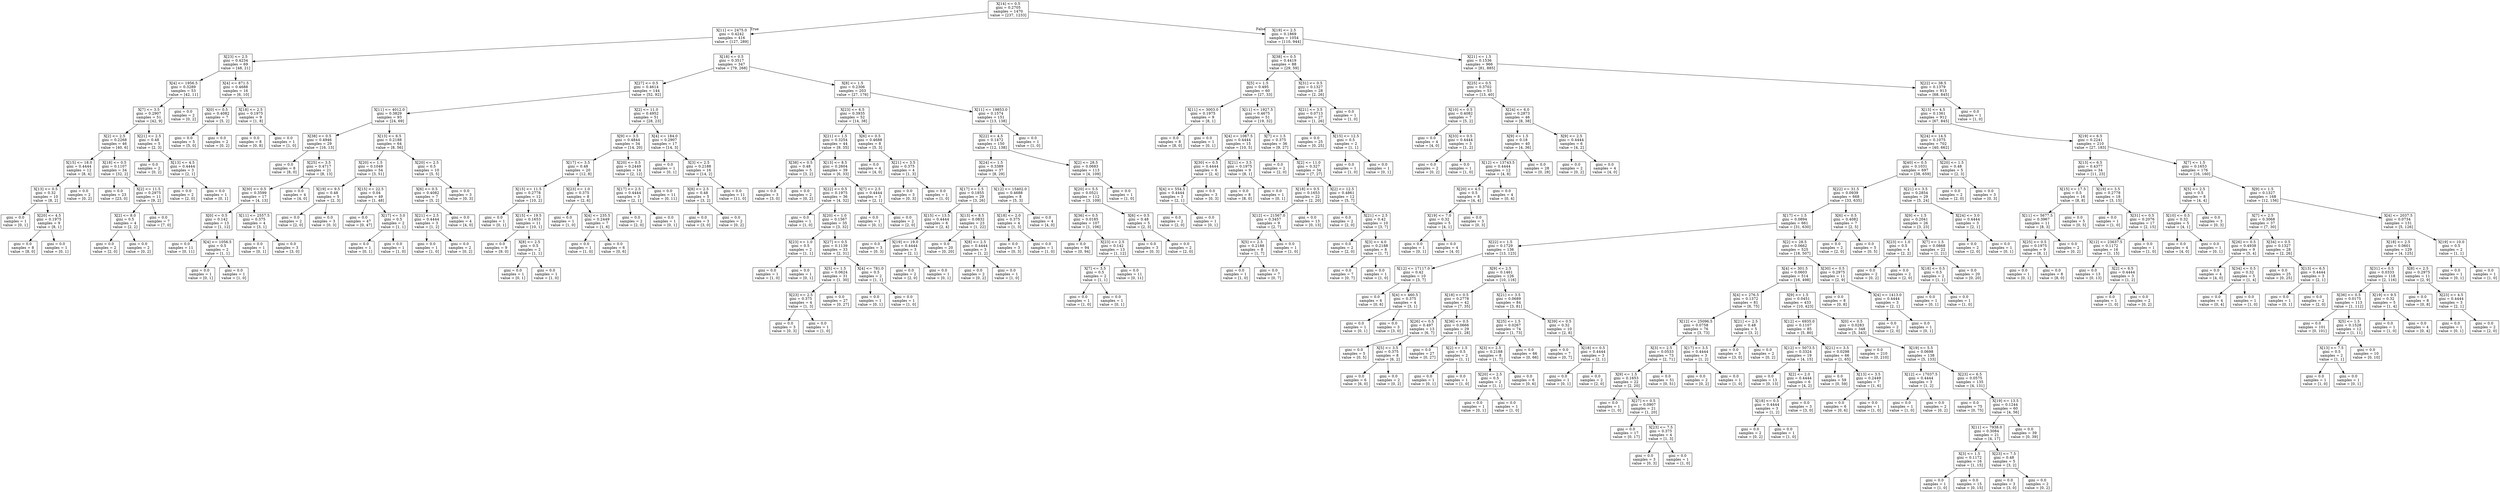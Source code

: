 digraph Tree {
node [shape=box] ;
0 [label="X[14] <= 0.5\ngini = 0.2705\nsamples = 1470\nvalue = [237, 1233]"] ;
1 [label="X[11] <= 2475.0\ngini = 0.4242\nsamples = 416\nvalue = [127, 289]"] ;
0 -> 1 [labeldistance=2.5, labelangle=45, headlabel="True"] ;
2 [label="X[23] <= 2.5\ngini = 0.4234\nsamples = 69\nvalue = [48, 21]"] ;
1 -> 2 ;
3 [label="X[4] <= 1956.5\ngini = 0.3289\nsamples = 53\nvalue = [42, 11]"] ;
2 -> 3 ;
4 [label="X[7] <= 3.5\ngini = 0.2907\nsamples = 51\nvalue = [42, 9]"] ;
3 -> 4 ;
5 [label="X[2] <= 2.5\ngini = 0.2268\nsamples = 46\nvalue = [40, 6]"] ;
4 -> 5 ;
6 [label="X[15] <= 18.0\ngini = 0.4444\nsamples = 12\nvalue = [8, 4]"] ;
5 -> 6 ;
7 [label="X[13] <= 0.5\ngini = 0.32\nsamples = 10\nvalue = [8, 2]"] ;
6 -> 7 ;
8 [label="gini = 0.0\nsamples = 1\nvalue = [0, 1]"] ;
7 -> 8 ;
9 [label="X[20] <= 4.5\ngini = 0.1975\nsamples = 9\nvalue = [8, 1]"] ;
7 -> 9 ;
10 [label="gini = 0.0\nsamples = 8\nvalue = [8, 0]"] ;
9 -> 10 ;
11 [label="gini = 0.0\nsamples = 1\nvalue = [0, 1]"] ;
9 -> 11 ;
12 [label="gini = 0.0\nsamples = 2\nvalue = [0, 2]"] ;
6 -> 12 ;
13 [label="X[18] <= 0.5\ngini = 0.1107\nsamples = 34\nvalue = [32, 2]"] ;
5 -> 13 ;
14 [label="gini = 0.0\nsamples = 23\nvalue = [23, 0]"] ;
13 -> 14 ;
15 [label="X[2] <= 11.5\ngini = 0.2975\nsamples = 11\nvalue = [9, 2]"] ;
13 -> 15 ;
16 [label="X[2] <= 8.0\ngini = 0.5\nsamples = 4\nvalue = [2, 2]"] ;
15 -> 16 ;
17 [label="gini = 0.0\nsamples = 2\nvalue = [2, 0]"] ;
16 -> 17 ;
18 [label="gini = 0.0\nsamples = 2\nvalue = [0, 2]"] ;
16 -> 18 ;
19 [label="gini = 0.0\nsamples = 7\nvalue = [7, 0]"] ;
15 -> 19 ;
20 [label="X[21] <= 2.5\ngini = 0.48\nsamples = 5\nvalue = [2, 3]"] ;
4 -> 20 ;
21 [label="gini = 0.0\nsamples = 2\nvalue = [0, 2]"] ;
20 -> 21 ;
22 [label="X[13] <= 4.5\ngini = 0.4444\nsamples = 3\nvalue = [2, 1]"] ;
20 -> 22 ;
23 [label="gini = 0.0\nsamples = 2\nvalue = [2, 0]"] ;
22 -> 23 ;
24 [label="gini = 0.0\nsamples = 1\nvalue = [0, 1]"] ;
22 -> 24 ;
25 [label="gini = 0.0\nsamples = 2\nvalue = [0, 2]"] ;
3 -> 25 ;
26 [label="X[4] <= 871.5\ngini = 0.4688\nsamples = 16\nvalue = [6, 10]"] ;
2 -> 26 ;
27 [label="X[0] <= 0.5\ngini = 0.4082\nsamples = 7\nvalue = [5, 2]"] ;
26 -> 27 ;
28 [label="gini = 0.0\nsamples = 5\nvalue = [5, 0]"] ;
27 -> 28 ;
29 [label="gini = 0.0\nsamples = 2\nvalue = [0, 2]"] ;
27 -> 29 ;
30 [label="X[18] <= 2.5\ngini = 0.1975\nsamples = 9\nvalue = [1, 8]"] ;
26 -> 30 ;
31 [label="gini = 0.0\nsamples = 8\nvalue = [0, 8]"] ;
30 -> 31 ;
32 [label="gini = 0.0\nsamples = 1\nvalue = [1, 0]"] ;
30 -> 32 ;
33 [label="X[18] <= 0.5\ngini = 0.3517\nsamples = 347\nvalue = [79, 268]"] ;
1 -> 33 ;
34 [label="X[27] <= 0.5\ngini = 0.4614\nsamples = 144\nvalue = [52, 92]"] ;
33 -> 34 ;
35 [label="X[11] <= 4012.0\ngini = 0.3829\nsamples = 93\nvalue = [24, 69]"] ;
34 -> 35 ;
36 [label="X[38] <= 0.5\ngini = 0.4946\nsamples = 29\nvalue = [16, 13]"] ;
35 -> 36 ;
37 [label="gini = 0.0\nsamples = 8\nvalue = [8, 0]"] ;
36 -> 37 ;
38 [label="X[25] <= 3.5\ngini = 0.4717\nsamples = 21\nvalue = [8, 13]"] ;
36 -> 38 ;
39 [label="X[30] <= 0.5\ngini = 0.3599\nsamples = 17\nvalue = [4, 13]"] ;
38 -> 39 ;
40 [label="X[0] <= 0.5\ngini = 0.142\nsamples = 13\nvalue = [1, 12]"] ;
39 -> 40 ;
41 [label="gini = 0.0\nsamples = 11\nvalue = [0, 11]"] ;
40 -> 41 ;
42 [label="X[4] <= 1056.5\ngini = 0.5\nsamples = 2\nvalue = [1, 1]"] ;
40 -> 42 ;
43 [label="gini = 0.0\nsamples = 1\nvalue = [0, 1]"] ;
42 -> 43 ;
44 [label="gini = 0.0\nsamples = 1\nvalue = [1, 0]"] ;
42 -> 44 ;
45 [label="X[11] <= 2557.5\ngini = 0.375\nsamples = 4\nvalue = [3, 1]"] ;
39 -> 45 ;
46 [label="gini = 0.0\nsamples = 1\nvalue = [0, 1]"] ;
45 -> 46 ;
47 [label="gini = 0.0\nsamples = 3\nvalue = [3, 0]"] ;
45 -> 47 ;
48 [label="gini = 0.0\nsamples = 4\nvalue = [4, 0]"] ;
38 -> 48 ;
49 [label="X[13] <= 6.5\ngini = 0.2188\nsamples = 64\nvalue = [8, 56]"] ;
35 -> 49 ;
50 [label="X[20] <= 1.5\ngini = 0.1049\nsamples = 54\nvalue = [3, 51]"] ;
49 -> 50 ;
51 [label="X[19] <= 9.5\ngini = 0.48\nsamples = 5\nvalue = [2, 3]"] ;
50 -> 51 ;
52 [label="gini = 0.0\nsamples = 2\nvalue = [2, 0]"] ;
51 -> 52 ;
53 [label="gini = 0.0\nsamples = 3\nvalue = [0, 3]"] ;
51 -> 53 ;
54 [label="X[15] <= 22.5\ngini = 0.04\nsamples = 49\nvalue = [1, 48]"] ;
50 -> 54 ;
55 [label="gini = 0.0\nsamples = 47\nvalue = [0, 47]"] ;
54 -> 55 ;
56 [label="X[17] <= 3.0\ngini = 0.5\nsamples = 2\nvalue = [1, 1]"] ;
54 -> 56 ;
57 [label="gini = 0.0\nsamples = 1\nvalue = [0, 1]"] ;
56 -> 57 ;
58 [label="gini = 0.0\nsamples = 1\nvalue = [1, 0]"] ;
56 -> 58 ;
59 [label="X[20] <= 2.5\ngini = 0.5\nsamples = 10\nvalue = [5, 5]"] ;
49 -> 59 ;
60 [label="X[6] <= 0.5\ngini = 0.4082\nsamples = 7\nvalue = [5, 2]"] ;
59 -> 60 ;
61 [label="X[21] <= 2.5\ngini = 0.4444\nsamples = 3\nvalue = [1, 2]"] ;
60 -> 61 ;
62 [label="gini = 0.0\nsamples = 1\nvalue = [1, 0]"] ;
61 -> 62 ;
63 [label="gini = 0.0\nsamples = 2\nvalue = [0, 2]"] ;
61 -> 63 ;
64 [label="gini = 0.0\nsamples = 4\nvalue = [4, 0]"] ;
60 -> 64 ;
65 [label="gini = 0.0\nsamples = 3\nvalue = [0, 3]"] ;
59 -> 65 ;
66 [label="X[2] <= 11.0\ngini = 0.4952\nsamples = 51\nvalue = [28, 23]"] ;
34 -> 66 ;
67 [label="X[9] <= 3.5\ngini = 0.4844\nsamples = 34\nvalue = [14, 20]"] ;
66 -> 67 ;
68 [label="X[17] <= 3.5\ngini = 0.48\nsamples = 20\nvalue = [12, 8]"] ;
67 -> 68 ;
69 [label="X[15] <= 11.5\ngini = 0.2778\nsamples = 12\nvalue = [10, 2]"] ;
68 -> 69 ;
70 [label="gini = 0.0\nsamples = 1\nvalue = [0, 1]"] ;
69 -> 70 ;
71 [label="X[15] <= 19.5\ngini = 0.1653\nsamples = 11\nvalue = [10, 1]"] ;
69 -> 71 ;
72 [label="gini = 0.0\nsamples = 9\nvalue = [9, 0]"] ;
71 -> 72 ;
73 [label="X[8] <= 2.5\ngini = 0.5\nsamples = 2\nvalue = [1, 1]"] ;
71 -> 73 ;
74 [label="gini = 0.0\nsamples = 1\nvalue = [0, 1]"] ;
73 -> 74 ;
75 [label="gini = 0.0\nsamples = 1\nvalue = [1, 0]"] ;
73 -> 75 ;
76 [label="X[23] <= 1.0\ngini = 0.375\nsamples = 8\nvalue = [2, 6]"] ;
68 -> 76 ;
77 [label="gini = 0.0\nsamples = 1\nvalue = [1, 0]"] ;
76 -> 77 ;
78 [label="X[4] <= 235.5\ngini = 0.2449\nsamples = 7\nvalue = [1, 6]"] ;
76 -> 78 ;
79 [label="gini = 0.0\nsamples = 1\nvalue = [1, 0]"] ;
78 -> 79 ;
80 [label="gini = 0.0\nsamples = 6\nvalue = [0, 6]"] ;
78 -> 80 ;
81 [label="X[20] <= 0.5\ngini = 0.2449\nsamples = 14\nvalue = [2, 12]"] ;
67 -> 81 ;
82 [label="X[17] <= 2.5\ngini = 0.4444\nsamples = 3\nvalue = [2, 1]"] ;
81 -> 82 ;
83 [label="gini = 0.0\nsamples = 2\nvalue = [2, 0]"] ;
82 -> 83 ;
84 [label="gini = 0.0\nsamples = 1\nvalue = [0, 1]"] ;
82 -> 84 ;
85 [label="gini = 0.0\nsamples = 11\nvalue = [0, 11]"] ;
81 -> 85 ;
86 [label="X[4] <= 184.0\ngini = 0.2907\nsamples = 17\nvalue = [14, 3]"] ;
66 -> 86 ;
87 [label="gini = 0.0\nsamples = 1\nvalue = [0, 1]"] ;
86 -> 87 ;
88 [label="X[3] <= 2.5\ngini = 0.2188\nsamples = 16\nvalue = [14, 2]"] ;
86 -> 88 ;
89 [label="X[8] <= 2.5\ngini = 0.48\nsamples = 5\nvalue = [3, 2]"] ;
88 -> 89 ;
90 [label="gini = 0.0\nsamples = 3\nvalue = [3, 0]"] ;
89 -> 90 ;
91 [label="gini = 0.0\nsamples = 2\nvalue = [0, 2]"] ;
89 -> 91 ;
92 [label="gini = 0.0\nsamples = 11\nvalue = [11, 0]"] ;
88 -> 92 ;
93 [label="X[8] <= 1.5\ngini = 0.2306\nsamples = 203\nvalue = [27, 176]"] ;
33 -> 93 ;
94 [label="X[23] <= 6.5\ngini = 0.3935\nsamples = 52\nvalue = [14, 38]"] ;
93 -> 94 ;
95 [label="X[21] <= 1.5\ngini = 0.3254\nsamples = 44\nvalue = [9, 35]"] ;
94 -> 95 ;
96 [label="X[38] <= 0.5\ngini = 0.48\nsamples = 5\nvalue = [3, 2]"] ;
95 -> 96 ;
97 [label="gini = 0.0\nsamples = 3\nvalue = [3, 0]"] ;
96 -> 97 ;
98 [label="gini = 0.0\nsamples = 2\nvalue = [0, 2]"] ;
96 -> 98 ;
99 [label="X[13] <= 8.5\ngini = 0.2604\nsamples = 39\nvalue = [6, 33]"] ;
95 -> 99 ;
100 [label="X[22] <= 0.5\ngini = 0.1975\nsamples = 36\nvalue = [4, 32]"] ;
99 -> 100 ;
101 [label="gini = 0.0\nsamples = 1\nvalue = [1, 0]"] ;
100 -> 101 ;
102 [label="X[20] <= 1.0\ngini = 0.1567\nsamples = 35\nvalue = [3, 32]"] ;
100 -> 102 ;
103 [label="X[23] <= 1.0\ngini = 0.5\nsamples = 2\nvalue = [1, 1]"] ;
102 -> 103 ;
104 [label="gini = 0.0\nsamples = 1\nvalue = [1, 0]"] ;
103 -> 104 ;
105 [label="gini = 0.0\nsamples = 1\nvalue = [0, 1]"] ;
103 -> 105 ;
106 [label="X[27] <= 0.5\ngini = 0.1139\nsamples = 33\nvalue = [2, 31]"] ;
102 -> 106 ;
107 [label="X[5] <= 1.5\ngini = 0.0624\nsamples = 31\nvalue = [1, 30]"] ;
106 -> 107 ;
108 [label="X[23] <= 2.5\ngini = 0.375\nsamples = 4\nvalue = [1, 3]"] ;
107 -> 108 ;
109 [label="gini = 0.0\nsamples = 3\nvalue = [0, 3]"] ;
108 -> 109 ;
110 [label="gini = 0.0\nsamples = 1\nvalue = [1, 0]"] ;
108 -> 110 ;
111 [label="gini = 0.0\nsamples = 27\nvalue = [0, 27]"] ;
107 -> 111 ;
112 [label="X[4] <= 781.0\ngini = 0.5\nsamples = 2\nvalue = [1, 1]"] ;
106 -> 112 ;
113 [label="gini = 0.0\nsamples = 1\nvalue = [0, 1]"] ;
112 -> 113 ;
114 [label="gini = 0.0\nsamples = 1\nvalue = [1, 0]"] ;
112 -> 114 ;
115 [label="X[7] <= 2.5\ngini = 0.4444\nsamples = 3\nvalue = [2, 1]"] ;
99 -> 115 ;
116 [label="gini = 0.0\nsamples = 1\nvalue = [0, 1]"] ;
115 -> 116 ;
117 [label="gini = 0.0\nsamples = 2\nvalue = [2, 0]"] ;
115 -> 117 ;
118 [label="X[6] <= 0.5\ngini = 0.4688\nsamples = 8\nvalue = [5, 3]"] ;
94 -> 118 ;
119 [label="gini = 0.0\nsamples = 4\nvalue = [4, 0]"] ;
118 -> 119 ;
120 [label="X[21] <= 3.5\ngini = 0.375\nsamples = 4\nvalue = [1, 3]"] ;
118 -> 120 ;
121 [label="gini = 0.0\nsamples = 3\nvalue = [0, 3]"] ;
120 -> 121 ;
122 [label="gini = 0.0\nsamples = 1\nvalue = [1, 0]"] ;
120 -> 122 ;
123 [label="X[11] <= 19853.0\ngini = 0.1574\nsamples = 151\nvalue = [13, 138]"] ;
93 -> 123 ;
124 [label="X[22] <= 4.5\ngini = 0.1472\nsamples = 150\nvalue = [12, 138]"] ;
123 -> 124 ;
125 [label="X[24] <= 1.5\ngini = 0.3389\nsamples = 37\nvalue = [8, 29]"] ;
124 -> 125 ;
126 [label="X[17] <= 1.5\ngini = 0.1855\nsamples = 29\nvalue = [3, 26]"] ;
125 -> 126 ;
127 [label="X[15] <= 13.5\ngini = 0.4444\nsamples = 6\nvalue = [2, 4]"] ;
126 -> 127 ;
128 [label="gini = 0.0\nsamples = 3\nvalue = [0, 3]"] ;
127 -> 128 ;
129 [label="X[19] <= 19.0\ngini = 0.4444\nsamples = 3\nvalue = [2, 1]"] ;
127 -> 129 ;
130 [label="gini = 0.0\nsamples = 2\nvalue = [2, 0]"] ;
129 -> 130 ;
131 [label="gini = 0.0\nsamples = 1\nvalue = [0, 1]"] ;
129 -> 131 ;
132 [label="X[13] <= 8.5\ngini = 0.0832\nsamples = 23\nvalue = [1, 22]"] ;
126 -> 132 ;
133 [label="gini = 0.0\nsamples = 20\nvalue = [0, 20]"] ;
132 -> 133 ;
134 [label="X[8] <= 2.5\ngini = 0.4444\nsamples = 3\nvalue = [1, 2]"] ;
132 -> 134 ;
135 [label="gini = 0.0\nsamples = 2\nvalue = [0, 2]"] ;
134 -> 135 ;
136 [label="gini = 0.0\nsamples = 1\nvalue = [1, 0]"] ;
134 -> 136 ;
137 [label="X[12] <= 15402.0\ngini = 0.4688\nsamples = 8\nvalue = [5, 3]"] ;
125 -> 137 ;
138 [label="X[18] <= 2.0\ngini = 0.375\nsamples = 4\nvalue = [1, 3]"] ;
137 -> 138 ;
139 [label="gini = 0.0\nsamples = 3\nvalue = [0, 3]"] ;
138 -> 139 ;
140 [label="gini = 0.0\nsamples = 1\nvalue = [1, 0]"] ;
138 -> 140 ;
141 [label="gini = 0.0\nsamples = 4\nvalue = [4, 0]"] ;
137 -> 141 ;
142 [label="X[2] <= 28.5\ngini = 0.0683\nsamples = 113\nvalue = [4, 109]"] ;
124 -> 142 ;
143 [label="X[20] <= 5.5\ngini = 0.0521\nsamples = 112\nvalue = [3, 109]"] ;
142 -> 143 ;
144 [label="X[36] <= 0.5\ngini = 0.0185\nsamples = 107\nvalue = [1, 106]"] ;
143 -> 144 ;
145 [label="gini = 0.0\nsamples = 94\nvalue = [0, 94]"] ;
144 -> 145 ;
146 [label="X[23] <= 2.5\ngini = 0.142\nsamples = 13\nvalue = [1, 12]"] ;
144 -> 146 ;
147 [label="X[7] <= 3.5\ngini = 0.5\nsamples = 2\nvalue = [1, 1]"] ;
146 -> 147 ;
148 [label="gini = 0.0\nsamples = 1\nvalue = [1, 0]"] ;
147 -> 148 ;
149 [label="gini = 0.0\nsamples = 1\nvalue = [0, 1]"] ;
147 -> 149 ;
150 [label="gini = 0.0\nsamples = 11\nvalue = [0, 11]"] ;
146 -> 150 ;
151 [label="X[6] <= 0.5\ngini = 0.48\nsamples = 5\nvalue = [2, 3]"] ;
143 -> 151 ;
152 [label="gini = 0.0\nsamples = 3\nvalue = [0, 3]"] ;
151 -> 152 ;
153 [label="gini = 0.0\nsamples = 2\nvalue = [2, 0]"] ;
151 -> 153 ;
154 [label="gini = 0.0\nsamples = 1\nvalue = [1, 0]"] ;
142 -> 154 ;
155 [label="gini = 0.0\nsamples = 1\nvalue = [1, 0]"] ;
123 -> 155 ;
156 [label="X[19] <= 2.5\ngini = 0.1869\nsamples = 1054\nvalue = [110, 944]"] ;
0 -> 156 [labeldistance=2.5, labelangle=-45, headlabel="False"] ;
157 [label="X[38] <= 0.5\ngini = 0.4419\nsamples = 88\nvalue = [29, 59]"] ;
156 -> 157 ;
158 [label="X[5] <= 1.5\ngini = 0.495\nsamples = 60\nvalue = [27, 33]"] ;
157 -> 158 ;
159 [label="X[11] <= 3003.0\ngini = 0.1975\nsamples = 9\nvalue = [8, 1]"] ;
158 -> 159 ;
160 [label="gini = 0.0\nsamples = 8\nvalue = [8, 0]"] ;
159 -> 160 ;
161 [label="gini = 0.0\nsamples = 1\nvalue = [0, 1]"] ;
159 -> 161 ;
162 [label="X[11] <= 1927.5\ngini = 0.4675\nsamples = 51\nvalue = [19, 32]"] ;
158 -> 162 ;
163 [label="X[4] <= 1067.5\ngini = 0.4444\nsamples = 15\nvalue = [10, 5]"] ;
162 -> 163 ;
164 [label="X[30] <= 0.5\ngini = 0.4444\nsamples = 6\nvalue = [2, 4]"] ;
163 -> 164 ;
165 [label="X[4] <= 554.5\ngini = 0.4444\nsamples = 3\nvalue = [2, 1]"] ;
164 -> 165 ;
166 [label="gini = 0.0\nsamples = 2\nvalue = [2, 0]"] ;
165 -> 166 ;
167 [label="gini = 0.0\nsamples = 1\nvalue = [0, 1]"] ;
165 -> 167 ;
168 [label="gini = 0.0\nsamples = 3\nvalue = [0, 3]"] ;
164 -> 168 ;
169 [label="X[21] <= 3.5\ngini = 0.1975\nsamples = 9\nvalue = [8, 1]"] ;
163 -> 169 ;
170 [label="gini = 0.0\nsamples = 8\nvalue = [8, 0]"] ;
169 -> 170 ;
171 [label="gini = 0.0\nsamples = 1\nvalue = [0, 1]"] ;
169 -> 171 ;
172 [label="X[7] <= 1.5\ngini = 0.375\nsamples = 36\nvalue = [9, 27]"] ;
162 -> 172 ;
173 [label="gini = 0.0\nsamples = 2\nvalue = [2, 0]"] ;
172 -> 173 ;
174 [label="X[2] <= 11.0\ngini = 0.327\nsamples = 34\nvalue = [7, 27]"] ;
172 -> 174 ;
175 [label="X[18] <= 0.5\ngini = 0.1653\nsamples = 22\nvalue = [2, 20]"] ;
174 -> 175 ;
176 [label="X[12] <= 21567.0\ngini = 0.3457\nsamples = 9\nvalue = [2, 7]"] ;
175 -> 176 ;
177 [label="X[5] <= 2.5\ngini = 0.2188\nsamples = 8\nvalue = [1, 7]"] ;
176 -> 177 ;
178 [label="gini = 0.0\nsamples = 1\nvalue = [1, 0]"] ;
177 -> 178 ;
179 [label="gini = 0.0\nsamples = 7\nvalue = [0, 7]"] ;
177 -> 179 ;
180 [label="gini = 0.0\nsamples = 1\nvalue = [1, 0]"] ;
176 -> 180 ;
181 [label="gini = 0.0\nsamples = 13\nvalue = [0, 13]"] ;
175 -> 181 ;
182 [label="X[2] <= 12.5\ngini = 0.4861\nsamples = 12\nvalue = [5, 7]"] ;
174 -> 182 ;
183 [label="gini = 0.0\nsamples = 2\nvalue = [2, 0]"] ;
182 -> 183 ;
184 [label="X[21] <= 2.5\ngini = 0.42\nsamples = 10\nvalue = [3, 7]"] ;
182 -> 184 ;
185 [label="gini = 0.0\nsamples = 2\nvalue = [2, 0]"] ;
184 -> 185 ;
186 [label="X[3] <= 4.0\ngini = 0.2188\nsamples = 8\nvalue = [1, 7]"] ;
184 -> 186 ;
187 [label="gini = 0.0\nsamples = 7\nvalue = [0, 7]"] ;
186 -> 187 ;
188 [label="gini = 0.0\nsamples = 1\nvalue = [1, 0]"] ;
186 -> 188 ;
189 [label="X[31] <= 0.5\ngini = 0.1327\nsamples = 28\nvalue = [2, 26]"] ;
157 -> 189 ;
190 [label="X[21] <= 3.5\ngini = 0.0713\nsamples = 27\nvalue = [1, 26]"] ;
189 -> 190 ;
191 [label="gini = 0.0\nsamples = 25\nvalue = [0, 25]"] ;
190 -> 191 ;
192 [label="X[15] <= 12.5\ngini = 0.5\nsamples = 2\nvalue = [1, 1]"] ;
190 -> 192 ;
193 [label="gini = 0.0\nsamples = 1\nvalue = [1, 0]"] ;
192 -> 193 ;
194 [label="gini = 0.0\nsamples = 1\nvalue = [0, 1]"] ;
192 -> 194 ;
195 [label="gini = 0.0\nsamples = 1\nvalue = [1, 0]"] ;
189 -> 195 ;
196 [label="X[21] <= 1.5\ngini = 0.1536\nsamples = 966\nvalue = [81, 885]"] ;
156 -> 196 ;
197 [label="X[25] <= 0.5\ngini = 0.3702\nsamples = 53\nvalue = [13, 40]"] ;
196 -> 197 ;
198 [label="X[10] <= 0.5\ngini = 0.4082\nsamples = 7\nvalue = [5, 2]"] ;
197 -> 198 ;
199 [label="gini = 0.0\nsamples = 4\nvalue = [4, 0]"] ;
198 -> 199 ;
200 [label="X[33] <= 0.5\ngini = 0.4444\nsamples = 3\nvalue = [1, 2]"] ;
198 -> 200 ;
201 [label="gini = 0.0\nsamples = 2\nvalue = [0, 2]"] ;
200 -> 201 ;
202 [label="gini = 0.0\nsamples = 1\nvalue = [1, 0]"] ;
200 -> 202 ;
203 [label="X[24] <= 6.0\ngini = 0.2873\nsamples = 46\nvalue = [8, 38]"] ;
197 -> 203 ;
204 [label="X[9] <= 1.5\ngini = 0.18\nsamples = 40\nvalue = [4, 36]"] ;
203 -> 204 ;
205 [label="X[12] <= 13743.5\ngini = 0.4444\nsamples = 12\nvalue = [4, 8]"] ;
204 -> 205 ;
206 [label="X[20] <= 4.5\ngini = 0.5\nsamples = 8\nvalue = [4, 4]"] ;
205 -> 206 ;
207 [label="X[19] <= 7.0\ngini = 0.32\nsamples = 5\nvalue = [4, 1]"] ;
206 -> 207 ;
208 [label="gini = 0.0\nsamples = 1\nvalue = [0, 1]"] ;
207 -> 208 ;
209 [label="gini = 0.0\nsamples = 4\nvalue = [4, 0]"] ;
207 -> 209 ;
210 [label="gini = 0.0\nsamples = 3\nvalue = [0, 3]"] ;
206 -> 210 ;
211 [label="gini = 0.0\nsamples = 4\nvalue = [0, 4]"] ;
205 -> 211 ;
212 [label="gini = 0.0\nsamples = 28\nvalue = [0, 28]"] ;
204 -> 212 ;
213 [label="X[9] <= 2.5\ngini = 0.4444\nsamples = 6\nvalue = [4, 2]"] ;
203 -> 213 ;
214 [label="gini = 0.0\nsamples = 2\nvalue = [0, 2]"] ;
213 -> 214 ;
215 [label="gini = 0.0\nsamples = 4\nvalue = [4, 0]"] ;
213 -> 215 ;
216 [label="X[22] <= 38.5\ngini = 0.1379\nsamples = 913\nvalue = [68, 845]"] ;
196 -> 216 ;
217 [label="X[13] <= 4.5\ngini = 0.1361\nsamples = 912\nvalue = [67, 845]"] ;
216 -> 217 ;
218 [label="X[24] <= 14.5\ngini = 0.1075\nsamples = 702\nvalue = [40, 662]"] ;
217 -> 218 ;
219 [label="X[40] <= 0.5\ngini = 0.1031\nsamples = 697\nvalue = [38, 659]"] ;
218 -> 219 ;
220 [label="X[22] <= 31.5\ngini = 0.0939\nsamples = 668\nvalue = [33, 635]"] ;
219 -> 220 ;
221 [label="X[17] <= 1.5\ngini = 0.0894\nsamples = 661\nvalue = [31, 630]"] ;
220 -> 221 ;
222 [label="X[22] <= 1.5\ngini = 0.1729\nsamples = 136\nvalue = [13, 123]"] ;
221 -> 222 ;
223 [label="X[12] <= 17117.0\ngini = 0.42\nsamples = 10\nvalue = [3, 7]"] ;
222 -> 223 ;
224 [label="gini = 0.0\nsamples = 6\nvalue = [0, 6]"] ;
223 -> 224 ;
225 [label="X[4] <= 460.5\ngini = 0.375\nsamples = 4\nvalue = [3, 1]"] ;
223 -> 225 ;
226 [label="gini = 0.0\nsamples = 1\nvalue = [0, 1]"] ;
225 -> 226 ;
227 [label="gini = 0.0\nsamples = 3\nvalue = [3, 0]"] ;
225 -> 227 ;
228 [label="X[9] <= 2.5\ngini = 0.1461\nsamples = 126\nvalue = [10, 116]"] ;
222 -> 228 ;
229 [label="X[18] <= 0.5\ngini = 0.2778\nsamples = 42\nvalue = [7, 35]"] ;
228 -> 229 ;
230 [label="X[26] <= 0.5\ngini = 0.497\nsamples = 13\nvalue = [6, 7]"] ;
229 -> 230 ;
231 [label="gini = 0.0\nsamples = 5\nvalue = [0, 5]"] ;
230 -> 231 ;
232 [label="X[5] <= 3.5\ngini = 0.375\nsamples = 8\nvalue = [6, 2]"] ;
230 -> 232 ;
233 [label="gini = 0.0\nsamples = 6\nvalue = [6, 0]"] ;
232 -> 233 ;
234 [label="gini = 0.0\nsamples = 2\nvalue = [0, 2]"] ;
232 -> 234 ;
235 [label="X[36] <= 0.5\ngini = 0.0666\nsamples = 29\nvalue = [1, 28]"] ;
229 -> 235 ;
236 [label="gini = 0.0\nsamples = 27\nvalue = [0, 27]"] ;
235 -> 236 ;
237 [label="X[2] <= 1.5\ngini = 0.5\nsamples = 2\nvalue = [1, 1]"] ;
235 -> 237 ;
238 [label="gini = 0.0\nsamples = 1\nvalue = [0, 1]"] ;
237 -> 238 ;
239 [label="gini = 0.0\nsamples = 1\nvalue = [1, 0]"] ;
237 -> 239 ;
240 [label="X[21] <= 3.5\ngini = 0.0689\nsamples = 84\nvalue = [3, 81]"] ;
228 -> 240 ;
241 [label="X[25] <= 1.5\ngini = 0.0267\nsamples = 74\nvalue = [1, 73]"] ;
240 -> 241 ;
242 [label="X[3] <= 2.5\ngini = 0.2188\nsamples = 8\nvalue = [1, 7]"] ;
241 -> 242 ;
243 [label="X[20] <= 2.5\ngini = 0.5\nsamples = 2\nvalue = [1, 1]"] ;
242 -> 243 ;
244 [label="gini = 0.0\nsamples = 1\nvalue = [0, 1]"] ;
243 -> 244 ;
245 [label="gini = 0.0\nsamples = 1\nvalue = [1, 0]"] ;
243 -> 245 ;
246 [label="gini = 0.0\nsamples = 6\nvalue = [0, 6]"] ;
242 -> 246 ;
247 [label="gini = 0.0\nsamples = 66\nvalue = [0, 66]"] ;
241 -> 247 ;
248 [label="X[39] <= 0.5\ngini = 0.32\nsamples = 10\nvalue = [2, 8]"] ;
240 -> 248 ;
249 [label="gini = 0.0\nsamples = 7\nvalue = [0, 7]"] ;
248 -> 249 ;
250 [label="X[18] <= 0.5\ngini = 0.4444\nsamples = 3\nvalue = [2, 1]"] ;
248 -> 250 ;
251 [label="gini = 0.0\nsamples = 1\nvalue = [0, 1]"] ;
250 -> 251 ;
252 [label="gini = 0.0\nsamples = 2\nvalue = [2, 0]"] ;
250 -> 252 ;
253 [label="X[2] <= 28.5\ngini = 0.0662\nsamples = 525\nvalue = [18, 507]"] ;
221 -> 253 ;
254 [label="X[4] <= 301.5\ngini = 0.0603\nsamples = 514\nvalue = [16, 498]"] ;
253 -> 254 ;
255 [label="X[4] <= 276.5\ngini = 0.1372\nsamples = 81\nvalue = [6, 75]"] ;
254 -> 255 ;
256 [label="X[12] <= 25096.5\ngini = 0.0758\nsamples = 76\nvalue = [3, 73]"] ;
255 -> 256 ;
257 [label="X[3] <= 2.5\ngini = 0.0533\nsamples = 73\nvalue = [2, 71]"] ;
256 -> 257 ;
258 [label="X[9] <= 1.5\ngini = 0.1653\nsamples = 22\nvalue = [2, 20]"] ;
257 -> 258 ;
259 [label="gini = 0.0\nsamples = 1\nvalue = [1, 0]"] ;
258 -> 259 ;
260 [label="X[27] <= 0.5\ngini = 0.0907\nsamples = 21\nvalue = [1, 20]"] ;
258 -> 260 ;
261 [label="gini = 0.0\nsamples = 17\nvalue = [0, 17]"] ;
260 -> 261 ;
262 [label="X[23] <= 7.5\ngini = 0.375\nsamples = 4\nvalue = [1, 3]"] ;
260 -> 262 ;
263 [label="gini = 0.0\nsamples = 3\nvalue = [0, 3]"] ;
262 -> 263 ;
264 [label="gini = 0.0\nsamples = 1\nvalue = [1, 0]"] ;
262 -> 264 ;
265 [label="gini = 0.0\nsamples = 51\nvalue = [0, 51]"] ;
257 -> 265 ;
266 [label="X[17] <= 3.5\ngini = 0.4444\nsamples = 3\nvalue = [1, 2]"] ;
256 -> 266 ;
267 [label="gini = 0.0\nsamples = 2\nvalue = [0, 2]"] ;
266 -> 267 ;
268 [label="gini = 0.0\nsamples = 1\nvalue = [1, 0]"] ;
266 -> 268 ;
269 [label="X[21] <= 2.5\ngini = 0.48\nsamples = 5\nvalue = [3, 2]"] ;
255 -> 269 ;
270 [label="gini = 0.0\nsamples = 3\nvalue = [3, 0]"] ;
269 -> 270 ;
271 [label="gini = 0.0\nsamples = 2\nvalue = [0, 2]"] ;
269 -> 271 ;
272 [label="X[9] <= 1.5\ngini = 0.0451\nsamples = 433\nvalue = [10, 423]"] ;
254 -> 272 ;
273 [label="X[12] <= 6935.0\ngini = 0.1107\nsamples = 85\nvalue = [5, 80]"] ;
272 -> 273 ;
274 [label="X[12] <= 5073.5\ngini = 0.3324\nsamples = 19\nvalue = [4, 15]"] ;
273 -> 274 ;
275 [label="gini = 0.0\nsamples = 13\nvalue = [0, 13]"] ;
274 -> 275 ;
276 [label="X[2] <= 2.0\ngini = 0.4444\nsamples = 6\nvalue = [4, 2]"] ;
274 -> 276 ;
277 [label="X[18] <= 0.5\ngini = 0.4444\nsamples = 3\nvalue = [1, 2]"] ;
276 -> 277 ;
278 [label="gini = 0.0\nsamples = 2\nvalue = [0, 2]"] ;
277 -> 278 ;
279 [label="gini = 0.0\nsamples = 1\nvalue = [1, 0]"] ;
277 -> 279 ;
280 [label="gini = 0.0\nsamples = 3\nvalue = [3, 0]"] ;
276 -> 280 ;
281 [label="X[21] <= 3.5\ngini = 0.0298\nsamples = 66\nvalue = [1, 65]"] ;
273 -> 281 ;
282 [label="gini = 0.0\nsamples = 59\nvalue = [0, 59]"] ;
281 -> 282 ;
283 [label="X[13] <= 3.5\ngini = 0.2449\nsamples = 7\nvalue = [1, 6]"] ;
281 -> 283 ;
284 [label="gini = 0.0\nsamples = 6\nvalue = [0, 6]"] ;
283 -> 284 ;
285 [label="gini = 0.0\nsamples = 1\nvalue = [1, 0]"] ;
283 -> 285 ;
286 [label="X[0] <= 0.5\ngini = 0.0283\nsamples = 348\nvalue = [5, 343]"] ;
272 -> 286 ;
287 [label="gini = 0.0\nsamples = 210\nvalue = [0, 210]"] ;
286 -> 287 ;
288 [label="X[19] <= 5.5\ngini = 0.0698\nsamples = 138\nvalue = [5, 133]"] ;
286 -> 288 ;
289 [label="X[12] <= 17037.5\ngini = 0.4444\nsamples = 3\nvalue = [1, 2]"] ;
288 -> 289 ;
290 [label="gini = 0.0\nsamples = 1\nvalue = [1, 0]"] ;
289 -> 290 ;
291 [label="gini = 0.0\nsamples = 2\nvalue = [0, 2]"] ;
289 -> 291 ;
292 [label="X[23] <= 6.5\ngini = 0.0575\nsamples = 135\nvalue = [4, 131]"] ;
288 -> 292 ;
293 [label="gini = 0.0\nsamples = 75\nvalue = [0, 75]"] ;
292 -> 293 ;
294 [label="X[19] <= 13.5\ngini = 0.1244\nsamples = 60\nvalue = [4, 56]"] ;
292 -> 294 ;
295 [label="X[11] <= 7938.0\ngini = 0.3084\nsamples = 21\nvalue = [4, 17]"] ;
294 -> 295 ;
296 [label="X[3] <= 1.5\ngini = 0.1172\nsamples = 16\nvalue = [1, 15]"] ;
295 -> 296 ;
297 [label="gini = 0.0\nsamples = 1\nvalue = [1, 0]"] ;
296 -> 297 ;
298 [label="gini = 0.0\nsamples = 15\nvalue = [0, 15]"] ;
296 -> 298 ;
299 [label="X[23] <= 7.5\ngini = 0.48\nsamples = 5\nvalue = [3, 2]"] ;
295 -> 299 ;
300 [label="gini = 0.0\nsamples = 3\nvalue = [3, 0]"] ;
299 -> 300 ;
301 [label="gini = 0.0\nsamples = 2\nvalue = [0, 2]"] ;
299 -> 301 ;
302 [label="gini = 0.0\nsamples = 39\nvalue = [0, 39]"] ;
294 -> 302 ;
303 [label="X[30] <= 0.5\ngini = 0.2975\nsamples = 11\nvalue = [2, 9]"] ;
253 -> 303 ;
304 [label="gini = 0.0\nsamples = 8\nvalue = [0, 8]"] ;
303 -> 304 ;
305 [label="X[4] <= 1413.0\ngini = 0.4444\nsamples = 3\nvalue = [2, 1]"] ;
303 -> 305 ;
306 [label="gini = 0.0\nsamples = 2\nvalue = [2, 0]"] ;
305 -> 306 ;
307 [label="gini = 0.0\nsamples = 1\nvalue = [0, 1]"] ;
305 -> 307 ;
308 [label="X[6] <= 0.5\ngini = 0.4082\nsamples = 7\nvalue = [2, 5]"] ;
220 -> 308 ;
309 [label="gini = 0.0\nsamples = 2\nvalue = [2, 0]"] ;
308 -> 309 ;
310 [label="gini = 0.0\nsamples = 5\nvalue = [0, 5]"] ;
308 -> 310 ;
311 [label="X[21] <= 3.5\ngini = 0.2854\nsamples = 29\nvalue = [5, 24]"] ;
219 -> 311 ;
312 [label="X[9] <= 1.5\ngini = 0.2041\nsamples = 26\nvalue = [3, 23]"] ;
311 -> 312 ;
313 [label="X[23] <= 1.0\ngini = 0.5\nsamples = 4\nvalue = [2, 2]"] ;
312 -> 313 ;
314 [label="gini = 0.0\nsamples = 2\nvalue = [0, 2]"] ;
313 -> 314 ;
315 [label="gini = 0.0\nsamples = 2\nvalue = [2, 0]"] ;
313 -> 315 ;
316 [label="X[7] <= 1.5\ngini = 0.0868\nsamples = 22\nvalue = [1, 21]"] ;
312 -> 316 ;
317 [label="X[18] <= 0.5\ngini = 0.5\nsamples = 2\nvalue = [1, 1]"] ;
316 -> 317 ;
318 [label="gini = 0.0\nsamples = 1\nvalue = [0, 1]"] ;
317 -> 318 ;
319 [label="gini = 0.0\nsamples = 1\nvalue = [1, 0]"] ;
317 -> 319 ;
320 [label="gini = 0.0\nsamples = 20\nvalue = [0, 20]"] ;
316 -> 320 ;
321 [label="X[24] <= 3.0\ngini = 0.4444\nsamples = 3\nvalue = [2, 1]"] ;
311 -> 321 ;
322 [label="gini = 0.0\nsamples = 2\nvalue = [2, 0]"] ;
321 -> 322 ;
323 [label="gini = 0.0\nsamples = 1\nvalue = [0, 1]"] ;
321 -> 323 ;
324 [label="X[20] <= 1.5\ngini = 0.48\nsamples = 5\nvalue = [2, 3]"] ;
218 -> 324 ;
325 [label="gini = 0.0\nsamples = 2\nvalue = [2, 0]"] ;
324 -> 325 ;
326 [label="gini = 0.0\nsamples = 3\nvalue = [0, 3]"] ;
324 -> 326 ;
327 [label="X[19] <= 6.5\ngini = 0.2241\nsamples = 210\nvalue = [27, 183]"] ;
217 -> 327 ;
328 [label="X[13] <= 6.5\ngini = 0.4377\nsamples = 34\nvalue = [11, 23]"] ;
327 -> 328 ;
329 [label="X[15] <= 17.5\ngini = 0.5\nsamples = 16\nvalue = [8, 8]"] ;
328 -> 329 ;
330 [label="X[11] <= 5677.5\ngini = 0.3967\nsamples = 11\nvalue = [8, 3]"] ;
329 -> 330 ;
331 [label="X[25] <= 0.5\ngini = 0.1975\nsamples = 9\nvalue = [8, 1]"] ;
330 -> 331 ;
332 [label="gini = 0.0\nsamples = 1\nvalue = [0, 1]"] ;
331 -> 332 ;
333 [label="gini = 0.0\nsamples = 8\nvalue = [8, 0]"] ;
331 -> 333 ;
334 [label="gini = 0.0\nsamples = 2\nvalue = [0, 2]"] ;
330 -> 334 ;
335 [label="gini = 0.0\nsamples = 5\nvalue = [0, 5]"] ;
329 -> 335 ;
336 [label="X[19] <= 3.5\ngini = 0.2778\nsamples = 18\nvalue = [3, 15]"] ;
328 -> 336 ;
337 [label="gini = 0.0\nsamples = 1\nvalue = [1, 0]"] ;
336 -> 337 ;
338 [label="X[31] <= 0.5\ngini = 0.2076\nsamples = 17\nvalue = [2, 15]"] ;
336 -> 338 ;
339 [label="X[12] <= 23637.5\ngini = 0.1172\nsamples = 16\nvalue = [1, 15]"] ;
338 -> 339 ;
340 [label="gini = 0.0\nsamples = 13\nvalue = [0, 13]"] ;
339 -> 340 ;
341 [label="X[2] <= 6.5\ngini = 0.4444\nsamples = 3\nvalue = [1, 2]"] ;
339 -> 341 ;
342 [label="gini = 0.0\nsamples = 1\nvalue = [1, 0]"] ;
341 -> 342 ;
343 [label="gini = 0.0\nsamples = 2\nvalue = [0, 2]"] ;
341 -> 343 ;
344 [label="gini = 0.0\nsamples = 1\nvalue = [1, 0]"] ;
338 -> 344 ;
345 [label="X[7] <= 1.5\ngini = 0.1653\nsamples = 176\nvalue = [16, 160]"] ;
327 -> 345 ;
346 [label="X[5] <= 2.5\ngini = 0.5\nsamples = 8\nvalue = [4, 4]"] ;
345 -> 346 ;
347 [label="X[10] <= 0.5\ngini = 0.32\nsamples = 5\nvalue = [4, 1]"] ;
346 -> 347 ;
348 [label="gini = 0.0\nsamples = 4\nvalue = [4, 0]"] ;
347 -> 348 ;
349 [label="gini = 0.0\nsamples = 1\nvalue = [0, 1]"] ;
347 -> 349 ;
350 [label="gini = 0.0\nsamples = 3\nvalue = [0, 3]"] ;
346 -> 350 ;
351 [label="X[9] <= 1.5\ngini = 0.1327\nsamples = 168\nvalue = [12, 156]"] ;
345 -> 351 ;
352 [label="X[7] <= 2.5\ngini = 0.3068\nsamples = 37\nvalue = [7, 30]"] ;
351 -> 352 ;
353 [label="X[26] <= 0.5\ngini = 0.4938\nsamples = 9\nvalue = [5, 4]"] ;
352 -> 353 ;
354 [label="gini = 0.0\nsamples = 4\nvalue = [4, 0]"] ;
353 -> 354 ;
355 [label="X[34] <= 0.5\ngini = 0.32\nsamples = 5\nvalue = [1, 4]"] ;
353 -> 355 ;
356 [label="gini = 0.0\nsamples = 4\nvalue = [0, 4]"] ;
355 -> 356 ;
357 [label="gini = 0.0\nsamples = 1\nvalue = [1, 0]"] ;
355 -> 357 ;
358 [label="X[34] <= 0.5\ngini = 0.1327\nsamples = 28\nvalue = [2, 26]"] ;
352 -> 358 ;
359 [label="gini = 0.0\nsamples = 25\nvalue = [0, 25]"] ;
358 -> 359 ;
360 [label="X[13] <= 6.5\ngini = 0.4444\nsamples = 3\nvalue = [2, 1]"] ;
358 -> 360 ;
361 [label="gini = 0.0\nsamples = 1\nvalue = [0, 1]"] ;
360 -> 361 ;
362 [label="gini = 0.0\nsamples = 2\nvalue = [2, 0]"] ;
360 -> 362 ;
363 [label="X[4] <= 2037.5\ngini = 0.0734\nsamples = 131\nvalue = [5, 126]"] ;
351 -> 363 ;
364 [label="X[18] <= 2.5\ngini = 0.0601\nsamples = 129\nvalue = [4, 125]"] ;
363 -> 364 ;
365 [label="X[31] <= 0.5\ngini = 0.0333\nsamples = 118\nvalue = [2, 116]"] ;
364 -> 365 ;
366 [label="X[36] <= 0.5\ngini = 0.0175\nsamples = 113\nvalue = [1, 112]"] ;
365 -> 366 ;
367 [label="gini = 0.0\nsamples = 101\nvalue = [0, 101]"] ;
366 -> 367 ;
368 [label="X[5] <= 1.5\ngini = 0.1528\nsamples = 12\nvalue = [1, 11]"] ;
366 -> 368 ;
369 [label="X[13] <= 7.5\ngini = 0.5\nsamples = 2\nvalue = [1, 1]"] ;
368 -> 369 ;
370 [label="gini = 0.0\nsamples = 1\nvalue = [1, 0]"] ;
369 -> 370 ;
371 [label="gini = 0.0\nsamples = 1\nvalue = [0, 1]"] ;
369 -> 371 ;
372 [label="gini = 0.0\nsamples = 10\nvalue = [0, 10]"] ;
368 -> 372 ;
373 [label="X[19] <= 9.5\ngini = 0.32\nsamples = 5\nvalue = [1, 4]"] ;
365 -> 373 ;
374 [label="gini = 0.0\nsamples = 1\nvalue = [1, 0]"] ;
373 -> 374 ;
375 [label="gini = 0.0\nsamples = 4\nvalue = [0, 4]"] ;
373 -> 375 ;
376 [label="X[8] <= 2.5\ngini = 0.2975\nsamples = 11\nvalue = [2, 9]"] ;
364 -> 376 ;
377 [label="gini = 0.0\nsamples = 8\nvalue = [0, 8]"] ;
376 -> 377 ;
378 [label="X[23] <= 4.5\ngini = 0.4444\nsamples = 3\nvalue = [2, 1]"] ;
376 -> 378 ;
379 [label="gini = 0.0\nsamples = 1\nvalue = [0, 1]"] ;
378 -> 379 ;
380 [label="gini = 0.0\nsamples = 2\nvalue = [2, 0]"] ;
378 -> 380 ;
381 [label="X[19] <= 10.0\ngini = 0.5\nsamples = 2\nvalue = [1, 1]"] ;
363 -> 381 ;
382 [label="gini = 0.0\nsamples = 1\nvalue = [0, 1]"] ;
381 -> 382 ;
383 [label="gini = 0.0\nsamples = 1\nvalue = [1, 0]"] ;
381 -> 383 ;
384 [label="gini = 0.0\nsamples = 1\nvalue = [1, 0]"] ;
216 -> 384 ;
}
